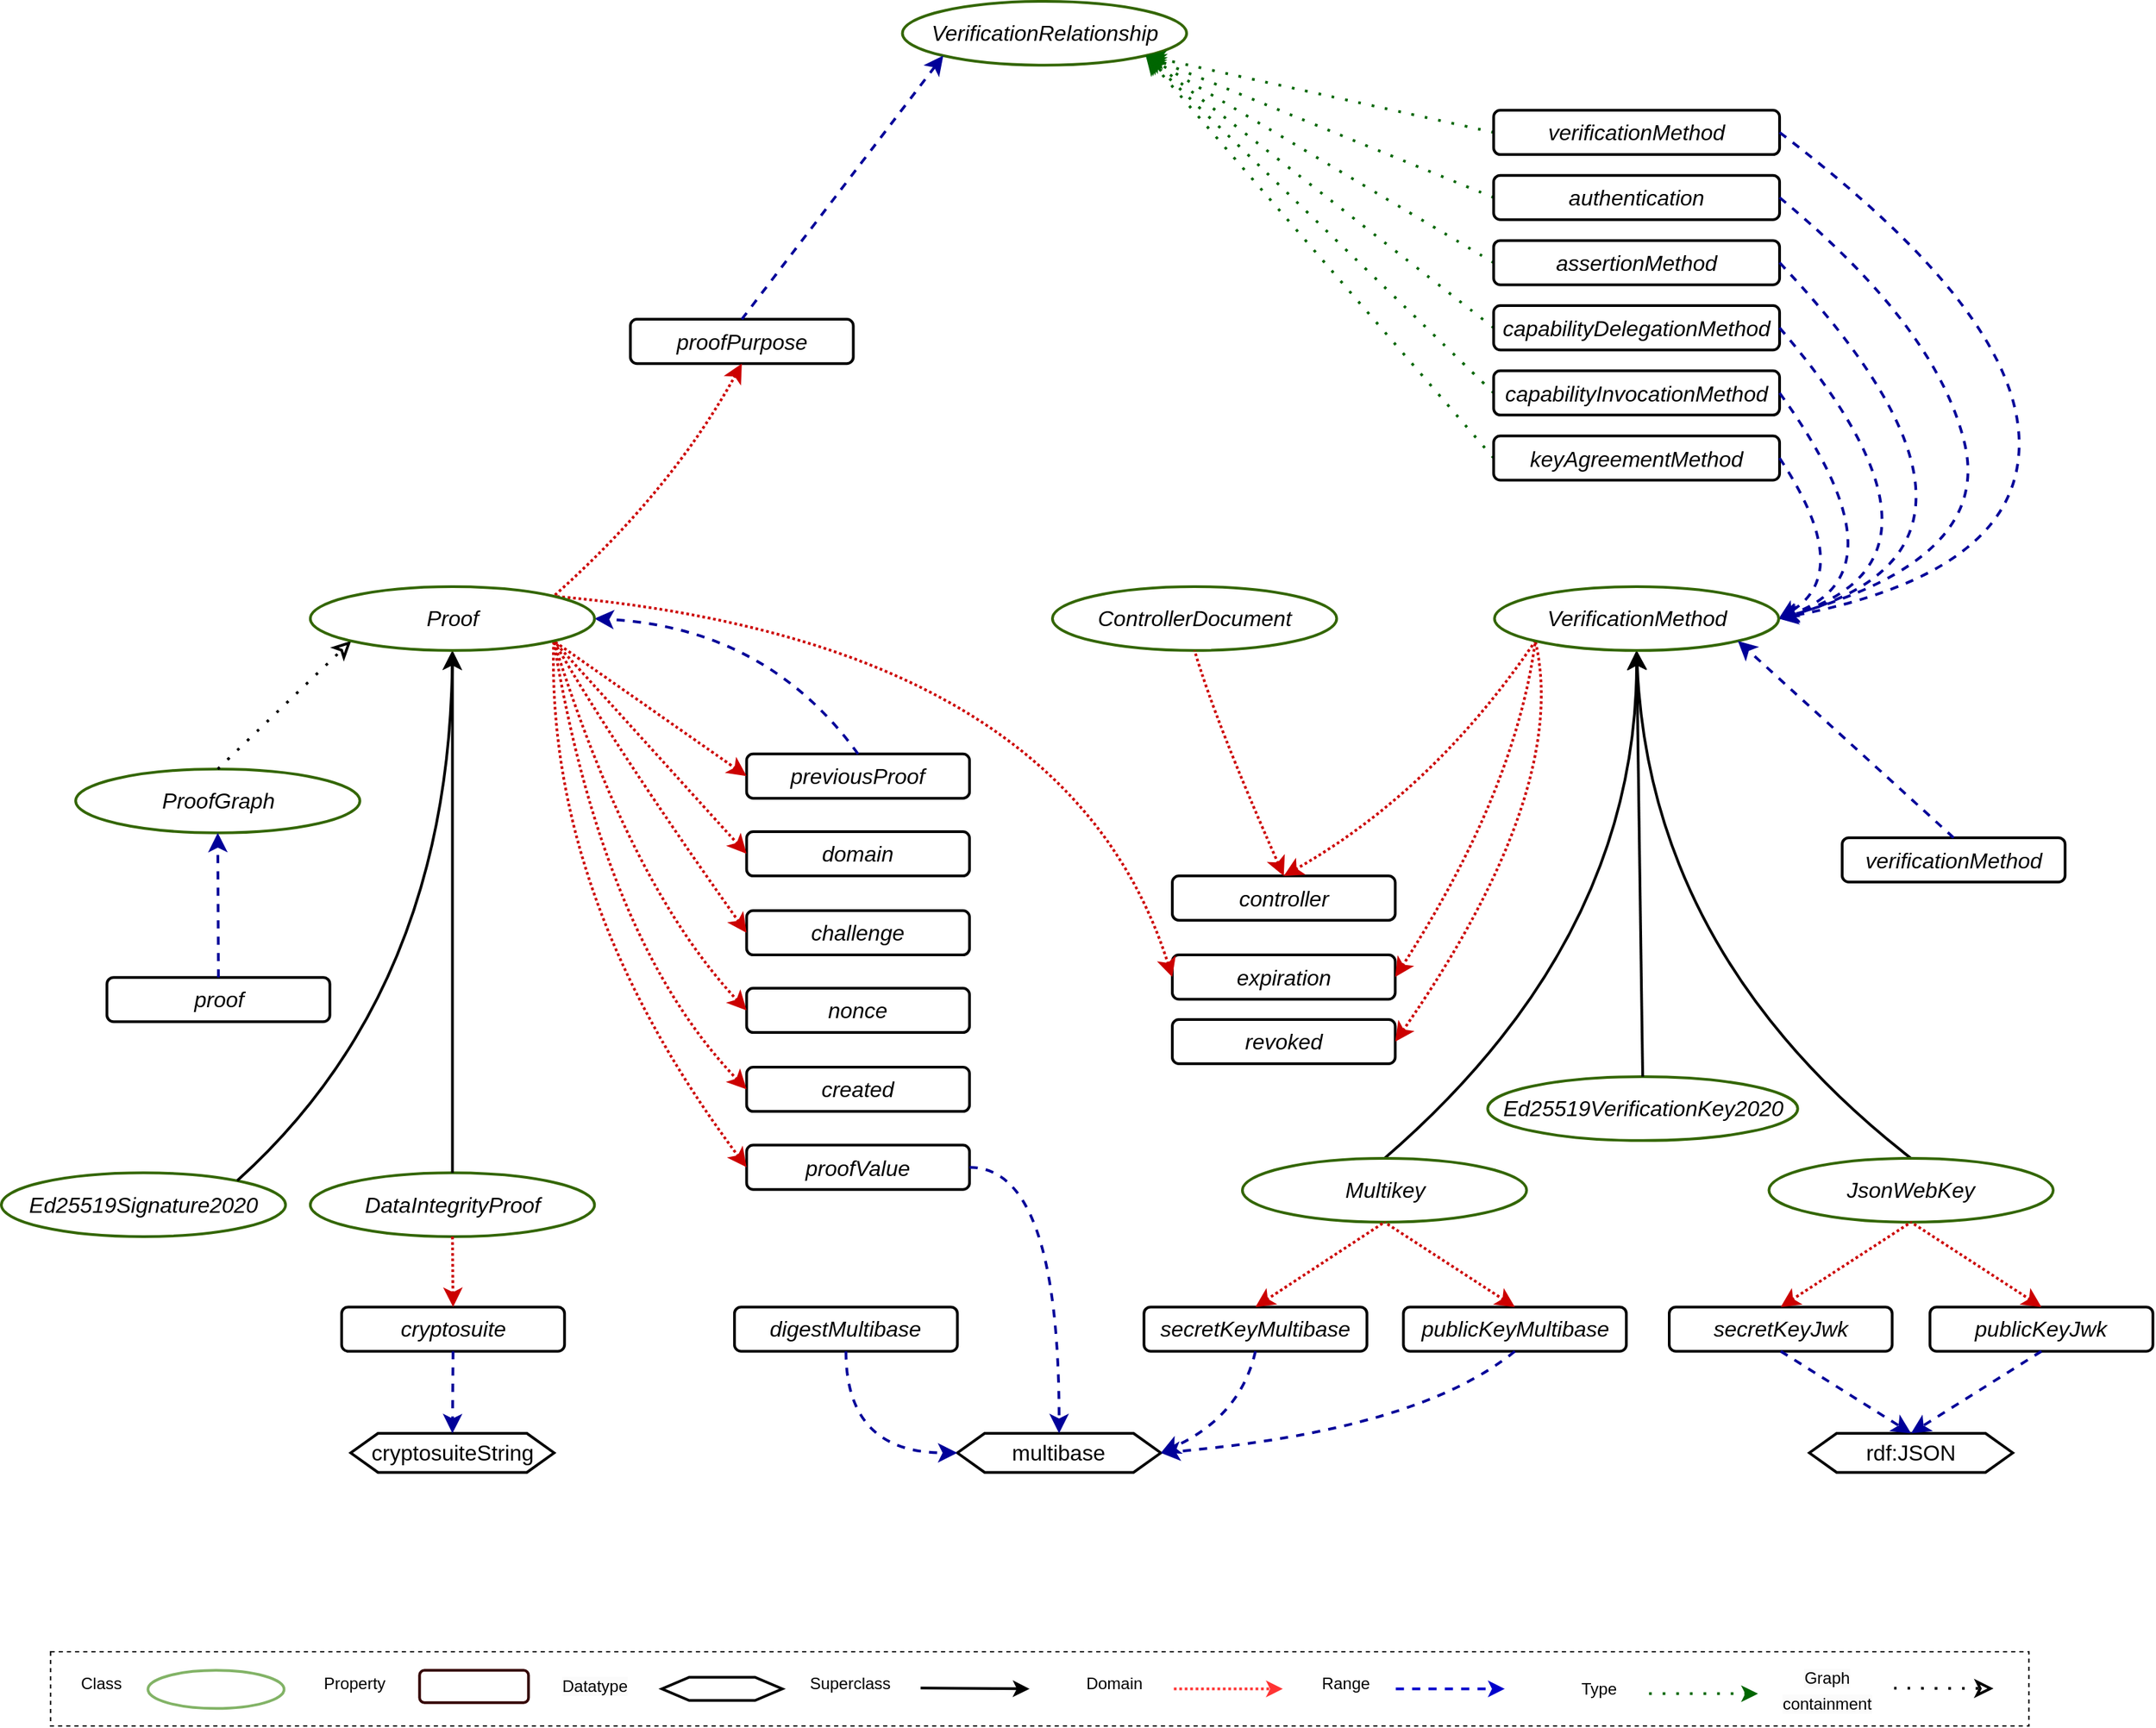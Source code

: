 <mxfile version="24.7.17">
  <diagram name="Page-1" id="hQ0IBVJ5jpEcegRt-_B3">
    <mxGraphModel dx="1732" dy="2191" grid="1" gridSize="10" guides="1" tooltips="1" connect="1" arrows="1" fold="1" page="1" pageScale="1" pageWidth="1600" pageHeight="900" math="0" shadow="0">
      <root>
        <mxCell id="0" />
        <mxCell id="1" parent="0" />
        <mxCell id="lNdu0edYDnSajEhI0VVL-20" value="" style="group" parent="1" vertex="1" connectable="0">
          <mxGeometry x="44.164" y="812.5" width="1460" height="54.5" as="geometry" />
        </mxCell>
        <mxCell id="Uf8WLKuzS3drS_BCJ-BJ-84" value="" style="rounded=0;whiteSpace=wrap;html=1;fillColor=none;dashed=1;" parent="lNdu0edYDnSajEhI0VVL-20" vertex="1">
          <mxGeometry width="1453" height="54.5" as="geometry" />
        </mxCell>
        <mxCell id="Uf8WLKuzS3drS_BCJ-BJ-108" value="" style="group" parent="lNdu0edYDnSajEhI0VVL-20" vertex="1" connectable="0">
          <mxGeometry x="1270" y="7.25" width="190" height="40" as="geometry" />
        </mxCell>
        <mxCell id="Uf8WLKuzS3drS_BCJ-BJ-109" style="edgeStyle=none;curved=1;rounded=0;orthogonalLoop=1;jettySize=auto;html=1;fontSize=12;startSize=8;endSize=8;dashed=1;dashPattern=1 4;strokeWidth=2;endArrow=classic;endFill=0;" parent="Uf8WLKuzS3drS_BCJ-BJ-108" edge="1">
          <mxGeometry relative="1" as="geometry">
            <mxPoint x="84" y="19.5" as="sourcePoint" />
            <mxPoint x="157" y="19.72" as="targetPoint" />
          </mxGeometry>
        </mxCell>
        <mxCell id="Uf8WLKuzS3drS_BCJ-BJ-110" value="&lt;span style=&quot;color: rgb(0, 0, 0); font-family: Helvetica; font-size: 12px; font-style: normal; font-variant-ligatures: normal; font-variant-caps: normal; font-weight: 400; letter-spacing: normal; orphans: 2; text-indent: 0px; text-transform: none; widows: 2; word-spacing: 0px; -webkit-text-stroke-width: 0px; background-color: rgb(251, 251, 251); text-decoration-thickness: initial; text-decoration-style: initial; text-decoration-color: initial; float: none; display: inline !important;&quot;&gt;Graph containment&lt;/span&gt;" style="text;whiteSpace=wrap;html=1;fontSize=16;align=center;" parent="Uf8WLKuzS3drS_BCJ-BJ-108" vertex="1">
          <mxGeometry y="-6" width="70" height="40" as="geometry" />
        </mxCell>
        <mxCell id="Uf8WLKuzS3drS_BCJ-BJ-87" value="" style="group" parent="lNdu0edYDnSajEhI0VVL-20" vertex="1" connectable="0">
          <mxGeometry x="11.5" y="8.688" width="160" height="37.125" as="geometry" />
        </mxCell>
        <mxCell id="Uf8WLKuzS3drS_BCJ-BJ-88" value="" style="ellipse;whiteSpace=wrap;html=1;fillColor=none;strokeColor=#82b366;strokeWidth=2;" parent="Uf8WLKuzS3drS_BCJ-BJ-87" vertex="1">
          <mxGeometry x="60" y="4.95" width="100" height="28.005" as="geometry" />
        </mxCell>
        <mxCell id="Uf8WLKuzS3drS_BCJ-BJ-89" value="Class" style="text;html=1;align=center;verticalAlign=middle;resizable=0;points=[];autosize=1;strokeColor=none;fillColor=none;" parent="Uf8WLKuzS3drS_BCJ-BJ-87" vertex="1">
          <mxGeometry width="50" height="30" as="geometry" />
        </mxCell>
        <mxCell id="Uf8WLKuzS3drS_BCJ-BJ-90" value="" style="group" parent="lNdu0edYDnSajEhI0VVL-20" vertex="1" connectable="0">
          <mxGeometry x="188" y="8.688" width="170" height="37.125" as="geometry" />
        </mxCell>
        <mxCell id="Uf8WLKuzS3drS_BCJ-BJ-91" value="" style="rounded=1;whiteSpace=wrap;html=1;fillColor=none;strokeColor=#330000;strokeWidth=2;" parent="Uf8WLKuzS3drS_BCJ-BJ-90" vertex="1">
          <mxGeometry x="83" y="4.95" width="80" height="23.686" as="geometry" />
        </mxCell>
        <mxCell id="Uf8WLKuzS3drS_BCJ-BJ-92" value="Property" style="text;html=1;align=center;verticalAlign=middle;resizable=0;points=[];autosize=1;strokeColor=none;fillColor=none;" parent="Uf8WLKuzS3drS_BCJ-BJ-90" vertex="1">
          <mxGeometry width="70" height="30" as="geometry" />
        </mxCell>
        <mxCell id="Uf8WLKuzS3drS_BCJ-BJ-93" value="" style="group" parent="lNdu0edYDnSajEhI0VVL-20" vertex="1" connectable="0">
          <mxGeometry x="552" y="8.688" width="170" height="37.125" as="geometry" />
        </mxCell>
        <mxCell id="Uf8WLKuzS3drS_BCJ-BJ-94" value="" style="endArrow=classic;html=1;rounded=0;endFill=1;strokeWidth=2;" parent="Uf8WLKuzS3drS_BCJ-BJ-93" edge="1">
          <mxGeometry width="50" height="50" relative="1" as="geometry">
            <mxPoint x="87" y="17.944" as="sourcePoint" />
            <mxPoint x="167" y="18.562" as="targetPoint" />
          </mxGeometry>
        </mxCell>
        <mxCell id="Uf8WLKuzS3drS_BCJ-BJ-95" value="Superclass" style="text;html=1;align=center;verticalAlign=middle;resizable=0;points=[];autosize=1;strokeColor=none;fillColor=none;" parent="Uf8WLKuzS3drS_BCJ-BJ-93" vertex="1">
          <mxGeometry x="-5" width="80" height="30" as="geometry" />
        </mxCell>
        <mxCell id="Uf8WLKuzS3drS_BCJ-BJ-96" value="" style="group" parent="lNdu0edYDnSajEhI0VVL-20" vertex="1" connectable="0">
          <mxGeometry x="751" y="8.688" width="136" height="37.125" as="geometry" />
        </mxCell>
        <mxCell id="Uf8WLKuzS3drS_BCJ-BJ-97" style="edgeStyle=orthogonalEdgeStyle;rounded=0;orthogonalLoop=1;jettySize=auto;html=1;startArrow=none;startFill=0;endArrow=classic;endFill=1;strokeColor=#FF3333;dashed=1;exitX=1;exitY=0.5;exitDx=0;exitDy=0;strokeWidth=2;dashPattern=1 1;" parent="Uf8WLKuzS3drS_BCJ-BJ-96" edge="1">
          <mxGeometry relative="1" as="geometry">
            <mxPoint x="74" y="18.562" as="sourcePoint" />
            <mxPoint x="154" y="18.562" as="targetPoint" />
            <Array as="points">
              <mxPoint x="130" y="18.562" />
              <mxPoint x="130" y="18.562" />
            </Array>
          </mxGeometry>
        </mxCell>
        <mxCell id="Uf8WLKuzS3drS_BCJ-BJ-98" value="Domain" style="text;html=1;align=center;verticalAlign=middle;resizable=0;points=[];autosize=1;strokeColor=none;fillColor=none;" parent="Uf8WLKuzS3drS_BCJ-BJ-96" vertex="1">
          <mxGeometry width="60" height="30" as="geometry" />
        </mxCell>
        <mxCell id="Uf8WLKuzS3drS_BCJ-BJ-99" value="" style="group" parent="lNdu0edYDnSajEhI0VVL-20" vertex="1" connectable="0">
          <mxGeometry x="921" y="8.688" width="160" height="37.125" as="geometry" />
        </mxCell>
        <mxCell id="Uf8WLKuzS3drS_BCJ-BJ-100" style="edgeStyle=orthogonalEdgeStyle;rounded=0;orthogonalLoop=1;jettySize=auto;html=1;dashed=1;strokeColor=#0000CC;entryX=0;entryY=0.5;entryDx=0;entryDy=0;strokeWidth=2;" parent="Uf8WLKuzS3drS_BCJ-BJ-99" edge="1">
          <mxGeometry relative="1" as="geometry">
            <mxPoint x="67" y="18.562" as="sourcePoint" />
            <mxPoint x="147" y="18.562" as="targetPoint" />
          </mxGeometry>
        </mxCell>
        <mxCell id="Uf8WLKuzS3drS_BCJ-BJ-101" value="Range" style="text;html=1;align=center;verticalAlign=middle;resizable=0;points=[];autosize=1;strokeColor=none;fillColor=none;" parent="Uf8WLKuzS3drS_BCJ-BJ-99" vertex="1">
          <mxGeometry width="60" height="30" as="geometry" />
        </mxCell>
        <mxCell id="Uf8WLKuzS3drS_BCJ-BJ-113" value="" style="group" parent="lNdu0edYDnSajEhI0VVL-20" vertex="1" connectable="0">
          <mxGeometry x="374" y="7.25" width="163.4" height="40" as="geometry" />
        </mxCell>
        <UserObject label="" id="Uf8WLKuzS3drS_BCJ-BJ-111">
          <mxCell style="shape=hexagon;perimeter=hexagonPerimeter2;whiteSpace=wrap;html=1;fixedSize=1;fontSize=16;fillColor=none;strokeWidth=2;" parent="Uf8WLKuzS3drS_BCJ-BJ-113" vertex="1">
            <mxGeometry x="75" y="11.5" width="88.4" height="17" as="geometry" />
          </mxCell>
        </UserObject>
        <mxCell id="Uf8WLKuzS3drS_BCJ-BJ-112" value="&lt;span style=&quot;color: rgb(0, 0, 0); font-family: Helvetica; font-size: 12px; font-style: normal; font-variant-ligatures: normal; font-variant-caps: normal; font-weight: 400; letter-spacing: normal; orphans: 2; text-align: center; text-indent: 0px; text-transform: none; widows: 2; word-spacing: 0px; -webkit-text-stroke-width: 0px; background-color: rgb(251, 251, 251); text-decoration-thickness: initial; text-decoration-style: initial; text-decoration-color: initial; float: none; display: inline !important;&quot;&gt;Datatype&lt;/span&gt;" style="text;whiteSpace=wrap;html=1;fontSize=16;" parent="Uf8WLKuzS3drS_BCJ-BJ-113" vertex="1">
          <mxGeometry width="90" height="40" as="geometry" />
        </mxCell>
        <mxCell id="lNdu0edYDnSajEhI0VVL-19" value="" style="group" parent="lNdu0edYDnSajEhI0VVL-20" vertex="1" connectable="0">
          <mxGeometry x="1112" y="12.25" width="142" height="30" as="geometry" />
        </mxCell>
        <mxCell id="lNdu0edYDnSajEhI0VVL-17" style="edgeStyle=orthogonalEdgeStyle;rounded=0;orthogonalLoop=1;jettySize=auto;html=1;dashed=1;strokeColor=#006601;entryX=0;entryY=0.5;entryDx=0;entryDy=0;strokeWidth=2;dashPattern=1 4;" parent="lNdu0edYDnSajEhI0VVL-19" edge="1">
          <mxGeometry relative="1" as="geometry">
            <mxPoint x="62" y="18.562" as="sourcePoint" />
            <mxPoint x="142" y="18.562" as="targetPoint" />
          </mxGeometry>
        </mxCell>
        <mxCell id="lNdu0edYDnSajEhI0VVL-18" value="Type" style="text;html=1;align=center;verticalAlign=middle;resizable=0;points=[];autosize=1;strokeColor=none;fillColor=none;" parent="lNdu0edYDnSajEhI0VVL-19" vertex="1">
          <mxGeometry width="50" height="30" as="geometry" />
        </mxCell>
        <UserObject label="&lt;i&gt;controller&lt;/i&gt;" link="https://w3id.org/security#controller" id="Uf8WLKuzS3drS_BCJ-BJ-44">
          <mxCell style="rounded=1;whiteSpace=wrap;html=1;fontSize=16;fillColor=none;strokeWidth=2;" parent="1" vertex="1">
            <mxGeometry x="868.004" y="242.537" width="163.731" height="32.537" as="geometry" />
          </mxCell>
        </UserObject>
        <UserObject label="&lt;i&gt;revoked&lt;/i&gt;" link="https://w3id.org/security#revoked" id="Uf8WLKuzS3drS_BCJ-BJ-45">
          <mxCell style="rounded=1;whiteSpace=wrap;html=1;fontSize=16;fillColor=none;strokeWidth=2;" parent="1" vertex="1">
            <mxGeometry x="868.004" y="347.995" width="163.731" height="32.537" as="geometry" />
          </mxCell>
        </UserObject>
        <mxCell id="Uf8WLKuzS3drS_BCJ-BJ-54" value="" style="endArrow=none;html=1;rounded=0;fontSize=12;startSize=8;endSize=8;curved=1;entryX=0;entryY=1;entryDx=0;entryDy=0;dashed=1;strokeWidth=2;strokeColor=#CC0000;endFill=0;startArrow=classic;startFill=1;dashPattern=1 1;exitX=0.5;exitY=0;exitDx=0;exitDy=0;" parent="1" source="Uf8WLKuzS3drS_BCJ-BJ-44" target="Uf8WLKuzS3drS_BCJ-BJ-37" edge="1">
          <mxGeometry width="50" height="50" relative="1" as="geometry">
            <mxPoint x="960" y="230" as="sourcePoint" />
            <mxPoint x="1216.695" y="336.226" as="targetPoint" />
            <Array as="points">
              <mxPoint x="1060" y="180" />
            </Array>
          </mxGeometry>
        </mxCell>
        <mxCell id="Uf8WLKuzS3drS_BCJ-BJ-55" value="" style="endArrow=none;html=1;rounded=0;fontSize=12;startSize=8;endSize=8;curved=1;exitX=1;exitY=0.5;exitDx=0;exitDy=0;entryX=0;entryY=1;entryDx=0;entryDy=0;dashed=1;strokeWidth=2;strokeColor=#CC0000;endFill=0;startArrow=classic;startFill=1;dashPattern=1 1;" parent="1" source="Uf8WLKuzS3drS_BCJ-BJ-45" target="Uf8WLKuzS3drS_BCJ-BJ-37" edge="1">
          <mxGeometry width="50" height="50" relative="1" as="geometry">
            <mxPoint x="1509.688" y="345.795" as="sourcePoint" />
            <mxPoint x="1331.594" y="345.795" as="targetPoint" />
            <Array as="points">
              <mxPoint x="1160" y="180" />
            </Array>
          </mxGeometry>
        </mxCell>
        <UserObject label="&lt;i&gt;Ed25519VerificationKey2020&lt;/i&gt;" link="https://w3id.org/security#Ed25519VerificationKey2020" id="Uf8WLKuzS3drS_BCJ-BJ-56">
          <mxCell style="ellipse;whiteSpace=wrap;html=1;fontSize=16;fillColor=none;strokeWidth=2;strokeColor=#336600;" parent="1" vertex="1">
            <mxGeometry x="1099.67" y="390" width="227.68" height="46.89" as="geometry" />
          </mxCell>
        </UserObject>
        <mxCell id="Uf8WLKuzS3drS_BCJ-BJ-78" value="" style="endArrow=classic;html=1;rounded=0;fontSize=12;startSize=8;endSize=8;curved=1;exitX=0.5;exitY=0;exitDx=0;exitDy=0;strokeWidth=2;entryX=0.5;entryY=1;entryDx=0;entryDy=0;" parent="1" source="Uf8WLKuzS3drS_BCJ-BJ-57" target="Uf8WLKuzS3drS_BCJ-BJ-37" edge="1">
          <mxGeometry width="50" height="50" relative="1" as="geometry">
            <mxPoint x="1088.391" y="412.782" as="sourcePoint" />
            <mxPoint x="1250.207" y="412.811" as="targetPoint" />
            <Array as="points">
              <mxPoint x="1218" y="300" />
            </Array>
          </mxGeometry>
        </mxCell>
        <mxCell id="Uf8WLKuzS3drS_BCJ-BJ-79" value="" style="endArrow=classic;html=1;rounded=0;fontSize=12;startSize=8;endSize=8;curved=1;exitX=0.5;exitY=0;exitDx=0;exitDy=0;strokeWidth=2;entryX=0.5;entryY=1;entryDx=0;entryDy=0;" parent="1" source="Uf8WLKuzS3drS_BCJ-BJ-56" target="Uf8WLKuzS3drS_BCJ-BJ-37" edge="1">
          <mxGeometry width="50" height="50" relative="1" as="geometry">
            <mxPoint x="1232.015" y="393.643" as="sourcePoint" />
            <mxPoint x="1393.831" y="393.672" as="targetPoint" />
          </mxGeometry>
        </mxCell>
        <mxCell id="Uf8WLKuzS3drS_BCJ-BJ-80" value="" style="endArrow=classic;html=1;rounded=0;fontSize=12;startSize=8;endSize=8;curved=1;strokeWidth=2;entryX=0.5;entryY=1;entryDx=0;entryDy=0;exitX=0.5;exitY=0;exitDx=0;exitDy=0;" parent="1" source="Uf8WLKuzS3drS_BCJ-BJ-58" target="Uf8WLKuzS3drS_BCJ-BJ-37" edge="1">
          <mxGeometry width="50" height="50" relative="1" as="geometry">
            <mxPoint x="1442.663" y="431.921" as="sourcePoint" />
            <mxPoint x="1336.382" y="384.102" as="targetPoint" />
            <Array as="points">
              <mxPoint x="1209" y="290" />
            </Array>
          </mxGeometry>
        </mxCell>
        <UserObject label="&lt;i&gt;ProofGraph&lt;/i&gt;" link="https://w3id.org/security#ProofGraph" id="Uf8WLKuzS3drS_BCJ-BJ-2">
          <mxCell style="ellipse;whiteSpace=wrap;html=1;fontSize=16;fillColor=none;strokeWidth=2;strokeColor=#336600;" parent="1" vertex="1">
            <mxGeometry x="62.577" y="163.974" width="208.734" height="46.891" as="geometry" />
          </mxCell>
        </UserObject>
        <mxCell id="Uf8WLKuzS3drS_BCJ-BJ-3" style="edgeStyle=none;curved=1;rounded=0;orthogonalLoop=1;jettySize=auto;html=1;fontSize=12;startSize=8;endSize=8;dashed=1;dashPattern=1 4;strokeWidth=2;exitX=0.5;exitY=0;exitDx=0;exitDy=0;entryX=0;entryY=1;entryDx=0;entryDy=0;endArrow=classic;endFill=0;" parent="1" source="Uf8WLKuzS3drS_BCJ-BJ-2" target="Uf8WLKuzS3drS_BCJ-BJ-1" edge="1">
          <mxGeometry relative="1" as="geometry">
            <mxPoint x="254.076" y="128.566" as="sourcePoint" />
            <mxPoint x="464.724" y="125.696" as="targetPoint" />
          </mxGeometry>
        </mxCell>
        <UserObject label="&lt;i&gt;proof&lt;/i&gt;" link="https://w3id.org/security#proof" id="Uf8WLKuzS3drS_BCJ-BJ-5">
          <mxCell style="rounded=1;whiteSpace=wrap;html=1;fontSize=16;fillColor=none;strokeWidth=2;" parent="1" vertex="1">
            <mxGeometry x="85.557" y="317.087" width="163.731" height="32.537" as="geometry" />
          </mxCell>
        </UserObject>
        <mxCell id="Uf8WLKuzS3drS_BCJ-BJ-6" value="" style="endArrow=classic;html=1;rounded=0;fontSize=12;startSize=8;endSize=8;curved=1;entryX=0.5;entryY=1;entryDx=0;entryDy=0;exitX=0.5;exitY=0;exitDx=0;exitDy=0;strokeColor=#000099;dashed=1;strokeWidth=2;" parent="1" source="Uf8WLKuzS3drS_BCJ-BJ-5" target="Uf8WLKuzS3drS_BCJ-BJ-2" edge="1">
          <mxGeometry width="50" height="50" relative="1" as="geometry">
            <mxPoint x="301.951" y="259.858" as="sourcePoint" />
            <mxPoint x="415.892" y="259.858" as="targetPoint" />
          </mxGeometry>
        </mxCell>
        <UserObject label="&lt;i&gt;domain&lt;/i&gt;" link="https://w3id.org/security#domain" id="Uf8WLKuzS3drS_BCJ-BJ-7">
          <mxCell style="rounded=1;whiteSpace=wrap;html=1;fontSize=16;fillColor=none;strokeWidth=2;" parent="1" vertex="1">
            <mxGeometry x="555.349" y="210" width="163.731" height="32.537" as="geometry" />
          </mxCell>
        </UserObject>
        <UserObject label="&lt;i&gt;challenge&lt;/i&gt;" link="https://w3id.org/security#challenge" id="Uf8WLKuzS3drS_BCJ-BJ-8">
          <mxCell style="rounded=1;whiteSpace=wrap;html=1;fontSize=16;fillColor=none;strokeWidth=2;" parent="1" vertex="1">
            <mxGeometry x="555.349" y="268" width="163.731" height="32.537" as="geometry" />
          </mxCell>
        </UserObject>
        <UserObject label="&lt;i&gt;previousProof&lt;/i&gt;" link="https://w3id.org/security#previousProof" id="Uf8WLKuzS3drS_BCJ-BJ-9">
          <mxCell style="rounded=1;whiteSpace=wrap;html=1;fontSize=16;fillColor=none;strokeWidth=2;" parent="1" vertex="1">
            <mxGeometry x="555.349" y="152.912" width="163.731" height="32.537" as="geometry" />
          </mxCell>
        </UserObject>
        <UserObject label="&lt;i&gt;proofPurpose&lt;br&gt;&lt;/i&gt;" link="https://w3id.org/security#proofPurpose" id="Uf8WLKuzS3drS_BCJ-BJ-10">
          <mxCell style="rounded=1;whiteSpace=wrap;html=1;fontSize=16;fillColor=none;strokeWidth=2;" parent="1" vertex="1">
            <mxGeometry x="469.999" y="-166.46" width="163.731" height="32.537" as="geometry" />
          </mxCell>
        </UserObject>
        <UserObject label="&lt;i&gt;proofValue&lt;/i&gt;" link="https://w3id.org/security#proofValue" id="Uf8WLKuzS3drS_BCJ-BJ-11">
          <mxCell style="rounded=1;whiteSpace=wrap;html=1;fontSize=16;fillColor=none;strokeWidth=2;" parent="1" vertex="1">
            <mxGeometry x="555.349" y="440.298" width="163.731" height="32.537" as="geometry" />
          </mxCell>
        </UserObject>
        <UserObject label="&lt;i&gt;expiration&lt;/i&gt;" link="https://w3id.org/security#expiration" id="Uf8WLKuzS3drS_BCJ-BJ-12">
          <mxCell style="rounded=1;whiteSpace=wrap;html=1;fontSize=16;fillColor=none;strokeWidth=2;" parent="1" vertex="1">
            <mxGeometry x="867.999" y="300.54" width="163.731" height="32.537" as="geometry" />
          </mxCell>
        </UserObject>
        <UserObject label="&lt;i&gt;nonce&lt;/i&gt;" link="https://w3id.org/security#nonce" id="Uf8WLKuzS3drS_BCJ-BJ-13">
          <mxCell style="rounded=1;whiteSpace=wrap;html=1;fontSize=16;fillColor=none;strokeWidth=2;" parent="1" vertex="1">
            <mxGeometry x="555.349" y="325" width="163.731" height="32.537" as="geometry" />
          </mxCell>
        </UserObject>
        <UserObject label="&lt;i&gt;created&lt;/i&gt;" link="https://w3id.org/security#created" id="Uf8WLKuzS3drS_BCJ-BJ-14">
          <mxCell style="rounded=1;whiteSpace=wrap;html=1;fontSize=16;fillColor=none;strokeWidth=2;" parent="1" vertex="1">
            <mxGeometry x="555.349" y="383" width="163.731" height="32.537" as="geometry" />
          </mxCell>
        </UserObject>
        <mxCell id="Uf8WLKuzS3drS_BCJ-BJ-15" value="" style="endArrow=none;html=1;rounded=0;fontSize=12;startSize=8;endSize=8;curved=1;exitX=0;exitY=0.5;exitDx=0;exitDy=0;entryX=1;entryY=1;entryDx=0;entryDy=0;dashed=1;strokeWidth=2;strokeColor=#CC0000;endFill=0;startArrow=classic;startFill=1;dashPattern=1 1;" parent="1" source="Uf8WLKuzS3drS_BCJ-BJ-7" target="Uf8WLKuzS3drS_BCJ-BJ-1" edge="1">
          <mxGeometry width="50" height="50" relative="1" as="geometry">
            <mxPoint x="441.745" y="163.974" as="sourcePoint" />
            <mxPoint x="263.651" y="163.974" as="targetPoint" />
            <Array as="points" />
          </mxGeometry>
        </mxCell>
        <mxCell id="Uf8WLKuzS3drS_BCJ-BJ-16" value="" style="endArrow=none;html=1;rounded=0;fontSize=12;startSize=8;endSize=8;curved=1;exitX=0;exitY=0.5;exitDx=0;exitDy=0;dashed=1;strokeWidth=2;strokeColor=#CC0000;endFill=0;startArrow=classic;startFill=1;dashPattern=1 1;entryX=1;entryY=1;entryDx=0;entryDy=0;" parent="1" source="Uf8WLKuzS3drS_BCJ-BJ-8" target="Uf8WLKuzS3drS_BCJ-BJ-1" edge="1">
          <mxGeometry width="50" height="50" relative="1" as="geometry">
            <mxPoint x="493.449" y="122.825" as="sourcePoint" />
            <mxPoint x="330.675" y="106.556" as="targetPoint" />
            <Array as="points">
              <mxPoint x="460" y="150" />
            </Array>
          </mxGeometry>
        </mxCell>
        <mxCell id="Uf8WLKuzS3drS_BCJ-BJ-17" value="" style="endArrow=none;html=1;rounded=0;fontSize=12;startSize=8;endSize=8;curved=1;exitX=0;exitY=0.5;exitDx=0;exitDy=0;entryX=1;entryY=1;entryDx=0;entryDy=0;dashed=1;strokeWidth=2;strokeColor=#CC0000;endFill=0;startArrow=classic;startFill=1;dashPattern=1 1;" parent="1" source="Uf8WLKuzS3drS_BCJ-BJ-9" target="Uf8WLKuzS3drS_BCJ-BJ-1" edge="1">
          <mxGeometry width="50" height="50" relative="1" as="geometry">
            <mxPoint x="480.044" y="183.113" as="sourcePoint" />
            <mxPoint x="301.951" y="183.113" as="targetPoint" />
            <Array as="points" />
          </mxGeometry>
        </mxCell>
        <mxCell id="Uf8WLKuzS3drS_BCJ-BJ-18" value="" style="endArrow=none;html=1;rounded=0;fontSize=12;startSize=8;endSize=8;curved=1;exitX=0.5;exitY=1;exitDx=0;exitDy=0;entryX=1;entryY=0;entryDx=0;entryDy=0;dashed=1;strokeWidth=2;strokeColor=#CC0000;endFill=0;startArrow=classic;startFill=1;dashPattern=1 1;" parent="1" source="Uf8WLKuzS3drS_BCJ-BJ-10" target="Uf8WLKuzS3drS_BCJ-BJ-1" edge="1">
          <mxGeometry width="50" height="50" relative="1" as="geometry">
            <mxPoint x="503.024" y="132.394" as="sourcePoint" />
            <mxPoint x="358.443" y="96.03" as="targetPoint" />
            <Array as="points">
              <mxPoint x="500" y="-40" />
            </Array>
          </mxGeometry>
        </mxCell>
        <mxCell id="Uf8WLKuzS3drS_BCJ-BJ-19" value="" style="endArrow=none;html=1;rounded=0;fontSize=12;startSize=8;endSize=8;curved=1;exitX=0;exitY=0.5;exitDx=0;exitDy=0;entryX=1;entryY=1;entryDx=0;entryDy=0;dashed=1;strokeWidth=2;strokeColor=#CC0000;endFill=0;startArrow=classic;startFill=1;dashPattern=1 1;" parent="1" source="Uf8WLKuzS3drS_BCJ-BJ-11" target="Uf8WLKuzS3drS_BCJ-BJ-1" edge="1">
          <mxGeometry width="50" height="50" relative="1" as="geometry">
            <mxPoint x="422.595" y="259.669" as="sourcePoint" />
            <mxPoint x="244.501" y="259.669" as="targetPoint" />
            <Array as="points">
              <mxPoint x="408" y="260" />
            </Array>
          </mxGeometry>
        </mxCell>
        <mxCell id="Uf8WLKuzS3drS_BCJ-BJ-20" value="" style="endArrow=none;html=1;rounded=0;fontSize=12;startSize=8;endSize=8;curved=1;exitX=0;exitY=0.5;exitDx=0;exitDy=0;entryX=1;entryY=0;entryDx=0;entryDy=0;dashed=1;strokeWidth=2;strokeColor=#CC0000;endFill=0;startArrow=classic;startFill=1;dashPattern=1 1;" parent="1" source="Uf8WLKuzS3drS_BCJ-BJ-12" target="Uf8WLKuzS3drS_BCJ-BJ-1" edge="1">
          <mxGeometry width="50" height="50" relative="1" as="geometry">
            <mxPoint x="868.309" y="227.128" as="sourcePoint" />
            <mxPoint x="413.977" y="69.894" as="targetPoint" />
            <Array as="points">
              <mxPoint x="790" y="70" />
            </Array>
          </mxGeometry>
        </mxCell>
        <mxCell id="Uf8WLKuzS3drS_BCJ-BJ-21" value="" style="endArrow=none;html=1;rounded=0;fontSize=12;startSize=8;endSize=8;curved=1;entryX=1;entryY=1;entryDx=0;entryDy=0;dashed=1;strokeWidth=2;strokeColor=#CC0000;endFill=0;startArrow=classic;startFill=1;dashPattern=1 1;exitX=0;exitY=0.5;exitDx=0;exitDy=0;" parent="1" source="Uf8WLKuzS3drS_BCJ-BJ-13" target="Uf8WLKuzS3drS_BCJ-BJ-1" edge="1">
          <mxGeometry width="50" height="50" relative="1" as="geometry">
            <mxPoint x="541.324" y="403.213" as="sourcePoint" />
            <mxPoint x="273.226" y="269.239" as="targetPoint" />
            <Array as="points">
              <mxPoint x="470" y="250" />
            </Array>
          </mxGeometry>
        </mxCell>
        <mxCell id="Uf8WLKuzS3drS_BCJ-BJ-22" value="" style="endArrow=none;html=1;rounded=0;fontSize=12;startSize=8;endSize=8;curved=1;exitX=0;exitY=0.5;exitDx=0;exitDy=0;entryX=1;entryY=1;entryDx=0;entryDy=0;dashed=1;strokeWidth=2;strokeColor=#CC0000;endFill=0;startArrow=classic;startFill=1;dashPattern=1 1;" parent="1" source="Uf8WLKuzS3drS_BCJ-BJ-14" target="Uf8WLKuzS3drS_BCJ-BJ-1" edge="1">
          <mxGeometry width="50" height="50" relative="1" as="geometry">
            <mxPoint x="441.745" y="288.378" as="sourcePoint" />
            <mxPoint x="263.651" y="288.378" as="targetPoint" />
            <Array as="points">
              <mxPoint x="450" y="290" />
            </Array>
          </mxGeometry>
        </mxCell>
        <UserObject label="&lt;i&gt;DataIntegrityProof&lt;/i&gt;" link="https://w3id.org/security#DataIntegrityProof" id="Uf8WLKuzS3drS_BCJ-BJ-23">
          <mxCell style="ellipse;whiteSpace=wrap;html=1;fontSize=16;fillColor=none;strokeWidth=2;strokeColor=#336600;" parent="1" vertex="1">
            <mxGeometry x="234.926" y="460.63" width="208.734" height="46.891" as="geometry" />
          </mxCell>
        </UserObject>
        <UserObject label="&lt;i&gt;Ed25519Signature2020&lt;/i&gt;" link="https://w3id.org/security#Ed25519Signature2020" id="Uf8WLKuzS3drS_BCJ-BJ-24">
          <mxCell style="ellipse;whiteSpace=wrap;html=1;fontSize=16;fillColor=none;strokeWidth=2;strokeColor=#336600;" parent="1" vertex="1">
            <mxGeometry x="8" y="460.63" width="208.734" height="46.891" as="geometry" />
          </mxCell>
        </UserObject>
        <mxCell id="Uf8WLKuzS3drS_BCJ-BJ-25" value="" style="endArrow=classic;html=1;rounded=0;fontSize=12;startSize=8;endSize=8;curved=1;exitX=0.5;exitY=0;exitDx=0;exitDy=0;strokeWidth=2;entryX=0.5;entryY=1;entryDx=0;entryDy=0;" parent="1" source="Uf8WLKuzS3drS_BCJ-BJ-23" target="Uf8WLKuzS3drS_BCJ-BJ-1" edge="1">
          <mxGeometry width="50" height="50" relative="1" as="geometry">
            <mxPoint x="690.693" y="441.491" as="sourcePoint" />
            <mxPoint x="852.509" y="441.52" as="targetPoint" />
          </mxGeometry>
        </mxCell>
        <mxCell id="Uf8WLKuzS3drS_BCJ-BJ-26" value="" style="endArrow=classic;html=1;rounded=0;fontSize=12;startSize=8;endSize=8;curved=1;exitX=0.83;exitY=0.122;exitDx=0;exitDy=0;strokeWidth=2;exitPerimeter=0;entryX=0.5;entryY=1;entryDx=0;entryDy=0;" parent="1" source="Uf8WLKuzS3drS_BCJ-BJ-24" target="Uf8WLKuzS3drS_BCJ-BJ-1" edge="1">
          <mxGeometry width="50" height="50" relative="1" as="geometry">
            <mxPoint x="709.843" y="585.034" as="sourcePoint" />
            <mxPoint x="871.659" y="585.063" as="targetPoint" />
            <Array as="points">
              <mxPoint x="336.42" y="326.656" />
            </Array>
          </mxGeometry>
        </mxCell>
        <UserObject label="&lt;i&gt;cryptosuite&lt;/i&gt;" link="https://w3id.org/security#cryptosuite" id="Uf8WLKuzS3drS_BCJ-BJ-27">
          <mxCell style="rounded=1;whiteSpace=wrap;html=1;fontSize=16;fillColor=none;strokeWidth=2;" parent="1" vertex="1">
            <mxGeometry x="257.906" y="559.197" width="163.731" height="32.537" as="geometry" />
          </mxCell>
        </UserObject>
        <UserObject label="cryptosuiteString" link="https://w3id.org/security#cryptosuiteString" id="Uf8WLKuzS3drS_BCJ-BJ-29">
          <mxCell style="shape=hexagon;perimeter=hexagonPerimeter2;whiteSpace=wrap;html=1;fixedSize=1;fontSize=16;fillColor=none;strokeWidth=2;" parent="1" vertex="1">
            <mxGeometry x="264.608" y="652.021" width="149.369" height="28.709" as="geometry" />
          </mxCell>
        </UserObject>
        <mxCell id="Uf8WLKuzS3drS_BCJ-BJ-30" style="edgeStyle=none;curved=1;rounded=0;orthogonalLoop=1;jettySize=auto;html=1;exitX=0.5;exitY=1;exitDx=0;exitDy=0;fontSize=12;startSize=8;endSize=8;" parent="1" source="Uf8WLKuzS3drS_BCJ-BJ-29" target="Uf8WLKuzS3drS_BCJ-BJ-29" edge="1">
          <mxGeometry relative="1" as="geometry" />
        </mxCell>
        <mxCell id="Uf8WLKuzS3drS_BCJ-BJ-31" value="" style="endArrow=none;html=1;rounded=0;fontSize=12;startSize=8;endSize=8;curved=1;exitX=0.5;exitY=0;exitDx=0;exitDy=0;entryX=0.5;entryY=1;entryDx=0;entryDy=0;dashed=1;strokeWidth=2;strokeColor=#CC0000;endFill=0;startArrow=classic;startFill=1;dashPattern=1 1;" parent="1" source="Uf8WLKuzS3drS_BCJ-BJ-27" target="Uf8WLKuzS3drS_BCJ-BJ-23" edge="1">
          <mxGeometry width="50" height="50" relative="1" as="geometry">
            <mxPoint x="677.288" y="546.756" as="sourcePoint" />
            <mxPoint x="499.194" y="546.756" as="targetPoint" />
          </mxGeometry>
        </mxCell>
        <mxCell id="Uf8WLKuzS3drS_BCJ-BJ-32" value="" style="endArrow=classic;html=1;rounded=0;fontSize=12;startSize=8;endSize=8;curved=1;entryX=0.5;entryY=0;entryDx=0;entryDy=0;exitX=0.5;exitY=1;exitDx=0;exitDy=0;strokeColor=#000099;dashed=1;strokeWidth=2;" parent="1" source="Uf8WLKuzS3drS_BCJ-BJ-27" target="Uf8WLKuzS3drS_BCJ-BJ-29" edge="1">
          <mxGeometry width="50" height="50" relative="1" as="geometry">
            <mxPoint x="547.069" y="566.084" as="sourcePoint" />
            <mxPoint x="661.011" y="566.084" as="targetPoint" />
          </mxGeometry>
        </mxCell>
        <UserObject label="multibase" link="https://w3id.org/security#multibase" id="aMvtbWUda6Bs1y7FLRK9-2">
          <mxCell style="shape=hexagon;perimeter=hexagonPerimeter2;whiteSpace=wrap;html=1;fixedSize=1;fontSize=16;fillColor=none;strokeWidth=2;" parent="1" vertex="1">
            <mxGeometry x="710.178" y="652.021" width="149.369" height="28.709" as="geometry" />
          </mxCell>
        </UserObject>
        <mxCell id="aMvtbWUda6Bs1y7FLRK9-4" value="" style="endArrow=classic;html=1;rounded=0;fontSize=12;startSize=8;endSize=8;entryX=0.5;entryY=0;entryDx=0;entryDy=0;exitX=1;exitY=0.5;exitDx=0;exitDy=0;strokeColor=#000099;dashed=1;strokeWidth=2;edgeStyle=orthogonalEdgeStyle;curved=1;" parent="1" source="Uf8WLKuzS3drS_BCJ-BJ-11" target="aMvtbWUda6Bs1y7FLRK9-2" edge="1">
          <mxGeometry width="50" height="50" relative="1" as="geometry">
            <mxPoint x="568" y="610.197" as="sourcePoint" />
            <mxPoint x="687" y="610.197" as="targetPoint" />
          </mxGeometry>
        </mxCell>
        <UserObject label="&lt;i&gt;Multikey&lt;/i&gt;" link="https://w3id.org/security#Multikey" id="Uf8WLKuzS3drS_BCJ-BJ-58">
          <mxCell style="ellipse;whiteSpace=wrap;html=1;fontSize=16;fillColor=none;strokeWidth=2;strokeColor=#336600;" parent="1" vertex="1">
            <mxGeometry x="919.503" y="450.0" width="208.734" height="46.891" as="geometry" />
          </mxCell>
        </UserObject>
        <mxCell id="Uf8WLKuzS3drS_BCJ-BJ-72" value="" style="group" parent="1" vertex="1" connectable="0">
          <mxGeometry x="852.0" y="559.197" width="343.74" height="32.536" as="geometry" />
        </mxCell>
        <UserObject label="&lt;i&gt;publicKeyMultibase&lt;/i&gt;" link="https://w3id.org/security#publicKeyMultibase" id="Uf8WLKuzS3drS_BCJ-BJ-60">
          <mxCell style="rounded=1;whiteSpace=wrap;html=1;fontSize=16;fillColor=none;strokeWidth=2;" parent="Uf8WLKuzS3drS_BCJ-BJ-72" vertex="1">
            <mxGeometry x="185.754" width="163.731" height="32.536" as="geometry" />
          </mxCell>
        </UserObject>
        <UserObject label="&lt;i&gt;secretKeyMultibase&lt;/i&gt;" link="https://w3id.org/security#secretKeyMultibase" id="Uf8WLKuzS3drS_BCJ-BJ-61">
          <mxCell style="rounded=1;whiteSpace=wrap;html=1;fontSize=16;fillColor=none;strokeWidth=2;" parent="Uf8WLKuzS3drS_BCJ-BJ-72" vertex="1">
            <mxGeometry x="-4.787" width="163.731" height="32.536" as="geometry" />
          </mxCell>
        </UserObject>
        <mxCell id="Uf8WLKuzS3drS_BCJ-BJ-73" value="" style="endArrow=none;html=1;rounded=0;fontSize=12;startSize=8;endSize=8;curved=1;exitX=0.5;exitY=0;exitDx=0;exitDy=0;entryX=0.5;entryY=1;entryDx=0;entryDy=0;dashed=1;strokeWidth=2;strokeColor=#CC0000;endFill=0;startArrow=classic;startFill=1;dashPattern=1 1;" parent="1" source="Uf8WLKuzS3drS_BCJ-BJ-61" target="Uf8WLKuzS3drS_BCJ-BJ-58" edge="1">
          <mxGeometry width="50" height="50" relative="1" as="geometry">
            <mxPoint x="1080.031" y="717.948" as="sourcePoint" />
            <mxPoint x="901.937" y="717.948" as="targetPoint" />
          </mxGeometry>
        </mxCell>
        <mxCell id="Uf8WLKuzS3drS_BCJ-BJ-74" value="" style="endArrow=none;html=1;rounded=0;fontSize=12;startSize=8;endSize=8;curved=1;exitX=0.5;exitY=0;exitDx=0;exitDy=0;entryX=0.5;entryY=1;entryDx=0;entryDy=0;dashed=1;strokeWidth=2;strokeColor=#CC0000;endFill=0;startArrow=classic;startFill=1;dashPattern=1 1;" parent="1" source="Uf8WLKuzS3drS_BCJ-BJ-60" target="Uf8WLKuzS3drS_BCJ-BJ-58" edge="1">
          <mxGeometry width="50" height="50" relative="1" as="geometry">
            <mxPoint x="1118.331" y="698.809" as="sourcePoint" />
            <mxPoint x="940.237" y="698.809" as="targetPoint" />
          </mxGeometry>
        </mxCell>
        <UserObject label="&lt;i&gt;JsonWebKey&lt;/i&gt;" link="https://w3id.org/security#JsonWebKey" id="Uf8WLKuzS3drS_BCJ-BJ-57">
          <mxCell style="ellipse;whiteSpace=wrap;html=1;fontSize=16;fillColor=none;strokeWidth=2;strokeColor=#336600;" parent="1" vertex="1">
            <mxGeometry x="1306.248" y="450.0" width="208.734" height="46.891" as="geometry" />
          </mxCell>
        </UserObject>
        <UserObject label="rdf:JSON" id="Uf8WLKuzS3drS_BCJ-BJ-64">
          <mxCell style="shape=hexagon;perimeter=hexagonPerimeter2;whiteSpace=wrap;html=1;fixedSize=1;fontSize=16;fillColor=none;strokeWidth=2;" parent="1" vertex="1">
            <mxGeometry x="1335.93" y="652.021" width="149.369" height="28.709" as="geometry" />
          </mxCell>
        </UserObject>
        <mxCell id="Uf8WLKuzS3drS_BCJ-BJ-65" value="" style="group" parent="1" vertex="1" connectable="0">
          <mxGeometry x="1233.0" y="559.197" width="355.23" height="32.537" as="geometry" />
        </mxCell>
        <UserObject label="&lt;i&gt;secretKeyJwk&lt;/i&gt;" link="https://w3id.org/security#secretKeyJwk" id="Uf8WLKuzS3drS_BCJ-BJ-62">
          <mxCell style="rounded=1;whiteSpace=wrap;html=1;fontSize=16;fillColor=none;strokeWidth=2;" parent="Uf8WLKuzS3drS_BCJ-BJ-65" vertex="1">
            <mxGeometry width="163.731" height="32.537" as="geometry" />
          </mxCell>
        </UserObject>
        <UserObject label="&lt;i&gt;publicKeyJwk&lt;/i&gt;" link="https://w3id.org/security#publicKeyJwk" id="Uf8WLKuzS3drS_BCJ-BJ-63">
          <mxCell style="rounded=1;whiteSpace=wrap;html=1;fontSize=16;fillColor=none;strokeWidth=2;" parent="Uf8WLKuzS3drS_BCJ-BJ-65" vertex="1">
            <mxGeometry x="191.499" width="163.731" height="32.537" as="geometry" />
          </mxCell>
        </UserObject>
        <mxCell id="Uf8WLKuzS3drS_BCJ-BJ-66" value="" style="endArrow=none;html=1;rounded=0;fontSize=12;startSize=8;endSize=8;curved=1;exitX=0.5;exitY=0;exitDx=0;exitDy=0;entryX=0.5;entryY=1;entryDx=0;entryDy=0;dashed=1;strokeWidth=2;strokeColor=#CC0000;endFill=0;startArrow=classic;startFill=1;dashPattern=1 1;" parent="1" source="Uf8WLKuzS3drS_BCJ-BJ-62" target="Uf8WLKuzS3drS_BCJ-BJ-57" edge="1">
          <mxGeometry width="50" height="50" relative="1" as="geometry">
            <mxPoint x="1325.823" y="727.517" as="sourcePoint" />
            <mxPoint x="1147.729" y="727.517" as="targetPoint" />
          </mxGeometry>
        </mxCell>
        <mxCell id="Uf8WLKuzS3drS_BCJ-BJ-67" value="" style="endArrow=none;html=1;rounded=0;fontSize=12;startSize=8;endSize=8;curved=1;exitX=0.5;exitY=0;exitDx=0;exitDy=0;entryX=0.5;entryY=1;entryDx=0;entryDy=0;dashed=1;strokeWidth=2;strokeColor=#CC0000;endFill=0;startArrow=classic;startFill=1;dashPattern=1 1;" parent="1" source="Uf8WLKuzS3drS_BCJ-BJ-63" target="Uf8WLKuzS3drS_BCJ-BJ-57" edge="1">
          <mxGeometry width="50" height="50" relative="1" as="geometry">
            <mxPoint x="1421.572" y="746.656" as="sourcePoint" />
            <mxPoint x="1243.478" y="746.656" as="targetPoint" />
          </mxGeometry>
        </mxCell>
        <mxCell id="Uf8WLKuzS3drS_BCJ-BJ-68" value="" style="endArrow=classic;html=1;rounded=0;fontSize=12;startSize=8;endSize=8;curved=1;entryX=0.5;entryY=0;entryDx=0;entryDy=0;exitX=0.5;exitY=1;exitDx=0;exitDy=0;strokeColor=#000099;dashed=1;strokeWidth=2;" parent="1" source="Uf8WLKuzS3drS_BCJ-BJ-62" target="Uf8WLKuzS3drS_BCJ-BJ-64" edge="1">
          <mxGeometry width="50" height="50" relative="1" as="geometry">
            <mxPoint x="1243.478" y="746.845" as="sourcePoint" />
            <mxPoint x="1357.42" y="746.845" as="targetPoint" />
          </mxGeometry>
        </mxCell>
        <mxCell id="Uf8WLKuzS3drS_BCJ-BJ-69" value="" style="endArrow=classic;html=1;rounded=0;fontSize=12;startSize=8;endSize=8;curved=1;entryX=0.5;entryY=0;entryDx=0;entryDy=0;exitX=0.5;exitY=1;exitDx=0;exitDy=0;strokeColor=#000099;dashed=1;strokeWidth=2;" parent="1" source="Uf8WLKuzS3drS_BCJ-BJ-63" target="Uf8WLKuzS3drS_BCJ-BJ-64" edge="1">
          <mxGeometry width="50" height="50" relative="1" as="geometry">
            <mxPoint x="1262.628" y="727.706" as="sourcePoint" />
            <mxPoint x="1376.57" y="727.706" as="targetPoint" />
          </mxGeometry>
        </mxCell>
        <mxCell id="nVRavBy3A-u7qQ1nN919-1" value="" style="endArrow=classic;html=1;rounded=0;fontSize=12;startSize=8;endSize=8;curved=1;entryX=1;entryY=0.5;entryDx=0;entryDy=0;exitX=0.5;exitY=1;exitDx=0;exitDy=0;strokeColor=#000099;dashed=1;strokeWidth=2;" parent="1" source="Uf8WLKuzS3drS_BCJ-BJ-61" target="aMvtbWUda6Bs1y7FLRK9-2" edge="1">
          <mxGeometry width="50" height="50" relative="1" as="geometry">
            <mxPoint x="808" y="470.197" as="sourcePoint" />
            <mxPoint x="927" y="470.197" as="targetPoint" />
            <Array as="points">
              <mxPoint x="918" y="640" />
            </Array>
          </mxGeometry>
        </mxCell>
        <mxCell id="nVRavBy3A-u7qQ1nN919-3" value="" style="endArrow=classic;html=1;rounded=0;fontSize=12;startSize=8;endSize=8;curved=1;entryX=1;entryY=0.5;entryDx=0;entryDy=0;exitX=0.5;exitY=1;exitDx=0;exitDy=0;strokeColor=#000099;dashed=1;strokeWidth=2;" parent="1" source="Uf8WLKuzS3drS_BCJ-BJ-60" target="aMvtbWUda6Bs1y7FLRK9-2" edge="1">
          <mxGeometry width="50" height="50" relative="1" as="geometry">
            <mxPoint x="958" y="660.197" as="sourcePoint" />
            <mxPoint x="1077" y="660.197" as="targetPoint" />
            <Array as="points">
              <mxPoint x="1048" y="650" />
            </Array>
          </mxGeometry>
        </mxCell>
        <UserObject label="&lt;i&gt;digestMultibase&lt;/i&gt;" link="https://w3id.org/security#digestMultibase" id="0YF8A2KC1bUMDjYDby_S-1">
          <mxCell style="rounded=1;whiteSpace=wrap;html=1;fontSize=16;fillColor=none;strokeWidth=2;" parent="1" vertex="1">
            <mxGeometry x="546.449" y="559.197" width="163.731" height="32.537" as="geometry" />
          </mxCell>
        </UserObject>
        <mxCell id="0YF8A2KC1bUMDjYDby_S-2" value="" style="endArrow=classic;html=1;rounded=0;fontSize=12;startSize=8;endSize=8;entryX=0;entryY=0.5;entryDx=0;entryDy=0;exitX=0.5;exitY=1;exitDx=0;exitDy=0;strokeColor=#000099;dashed=1;strokeWidth=2;edgeStyle=orthogonalEdgeStyle;curved=1;" parent="1" source="0YF8A2KC1bUMDjYDby_S-1" target="aMvtbWUda6Bs1y7FLRK9-2" edge="1">
          <mxGeometry width="50" height="50" relative="1" as="geometry">
            <mxPoint x="468" y="507.52" as="sourcePoint" />
            <mxPoint x="534" y="720.52" as="targetPoint" />
          </mxGeometry>
        </mxCell>
        <mxCell id="0YF8A2KC1bUMDjYDby_S-3" value="" style="endArrow=none;html=1;rounded=0;fontSize=12;startSize=8;endSize=8;curved=1;exitX=1;exitY=0.5;exitDx=0;exitDy=0;entryX=0;entryY=1;entryDx=0;entryDy=0;dashed=1;strokeWidth=2;strokeColor=#CC0000;endFill=0;startArrow=classic;startFill=1;dashPattern=1 1;" parent="1" source="Uf8WLKuzS3drS_BCJ-BJ-12" target="Uf8WLKuzS3drS_BCJ-BJ-37" edge="1">
          <mxGeometry width="50" height="50" relative="1" as="geometry">
            <mxPoint x="915.74" y="281.15" as="sourcePoint" />
            <mxPoint x="1018.74" y="15.15" as="targetPoint" />
            <Array as="points">
              <mxPoint x="1120" y="180" />
            </Array>
          </mxGeometry>
        </mxCell>
        <UserObject label="&lt;i&gt;VerificationRelationship&lt;/i&gt;" link="https://w3id.org/security#VerificationRelationship" id="lNdu0edYDnSajEhI0VVL-1">
          <mxCell style="ellipse;whiteSpace=wrap;html=1;fontSize=16;fillColor=none;strokeWidth=2;strokeColor=#336600;" parent="1" vertex="1">
            <mxGeometry x="669.797" y="-400" width="208.734" height="46.891" as="geometry" />
          </mxCell>
        </UserObject>
        <mxCell id="lNdu0edYDnSajEhI0VVL-4" value="" style="endArrow=classic;html=1;rounded=0;fontSize=12;startSize=8;endSize=8;curved=1;entryX=0;entryY=1;entryDx=0;entryDy=0;exitX=0.5;exitY=0;exitDx=0;exitDy=0;strokeColor=#000099;dashed=1;strokeWidth=2;" parent="1" source="Uf8WLKuzS3drS_BCJ-BJ-10" target="lNdu0edYDnSajEhI0VVL-1" edge="1">
          <mxGeometry width="50" height="50" relative="1" as="geometry">
            <mxPoint x="1710" y="-100" as="sourcePoint" />
            <mxPoint x="1450" y="-15" as="targetPoint" />
          </mxGeometry>
        </mxCell>
        <mxCell id="lNdu0edYDnSajEhI0VVL-6" value="" style="endArrow=classic;html=1;rounded=0;fontSize=12;startSize=8;endSize=8;curved=1;entryX=1;entryY=0.5;entryDx=0;entryDy=0;exitX=0.5;exitY=0;exitDx=0;exitDy=0;strokeColor=#000099;dashed=1;strokeWidth=2;" parent="1" source="Uf8WLKuzS3drS_BCJ-BJ-9" target="Uf8WLKuzS3drS_BCJ-BJ-1" edge="1">
          <mxGeometry width="50" height="50" relative="1" as="geometry">
            <mxPoint x="750" y="-140" as="sourcePoint" />
            <mxPoint x="490" y="-55" as="targetPoint" />
            <Array as="points">
              <mxPoint x="570" y="60" />
            </Array>
          </mxGeometry>
        </mxCell>
        <mxCell id="lNdu0edYDnSajEhI0VVL-9" value="" style="endArrow=classic;html=1;rounded=0;fontSize=12;startSize=8;endSize=8;curved=1;entryX=1;entryY=1;entryDx=0;entryDy=0;exitX=0;exitY=0.5;exitDx=0;exitDy=0;strokeColor=#006601;dashed=1;strokeWidth=2;dashPattern=1 4;" parent="1" source="Uf8WLKuzS3drS_BCJ-BJ-38" target="lNdu0edYDnSajEhI0VVL-1" edge="1">
          <mxGeometry width="50" height="50" relative="1" as="geometry">
            <mxPoint x="1940" y="404" as="sourcePoint" />
            <mxPoint x="1680" y="489" as="targetPoint" />
          </mxGeometry>
        </mxCell>
        <mxCell id="lNdu0edYDnSajEhI0VVL-10" value="" style="endArrow=classic;html=1;rounded=0;fontSize=12;startSize=8;endSize=8;curved=1;entryX=1;entryY=1;entryDx=0;entryDy=0;strokeColor=#006601;dashed=1;strokeWidth=2;dashPattern=1 4;exitX=0;exitY=0.5;exitDx=0;exitDy=0;" parent="1" source="Uf8WLKuzS3drS_BCJ-BJ-39" target="lNdu0edYDnSajEhI0VVL-1" edge="1">
          <mxGeometry width="50" height="50" relative="1" as="geometry">
            <mxPoint x="1600" y="150" as="sourcePoint" />
            <mxPoint x="1924" y="87" as="targetPoint" />
          </mxGeometry>
        </mxCell>
        <mxCell id="lNdu0edYDnSajEhI0VVL-11" value="" style="endArrow=classic;html=1;rounded=0;fontSize=12;startSize=8;endSize=8;curved=1;entryX=1;entryY=1;entryDx=0;entryDy=0;exitX=0;exitY=0.5;exitDx=0;exitDy=0;strokeColor=#006601;dashed=1;strokeWidth=2;dashPattern=1 4;" parent="1" source="Uf8WLKuzS3drS_BCJ-BJ-40" target="lNdu0edYDnSajEhI0VVL-1" edge="1">
          <mxGeometry width="50" height="50" relative="1" as="geometry">
            <mxPoint x="1610" y="126" as="sourcePoint" />
            <mxPoint x="1934" y="97" as="targetPoint" />
          </mxGeometry>
        </mxCell>
        <mxCell id="lNdu0edYDnSajEhI0VVL-12" value="" style="endArrow=classic;html=1;rounded=0;fontSize=12;startSize=8;endSize=8;curved=1;entryX=1;entryY=1;entryDx=0;entryDy=0;exitX=0;exitY=0.5;exitDx=0;exitDy=0;strokeColor=#006601;dashed=1;strokeWidth=2;dashPattern=1 4;" parent="1" source="Uf8WLKuzS3drS_BCJ-BJ-41" target="lNdu0edYDnSajEhI0VVL-1" edge="1">
          <mxGeometry width="50" height="50" relative="1" as="geometry">
            <mxPoint x="1620" y="136" as="sourcePoint" />
            <mxPoint x="1944" y="107" as="targetPoint" />
          </mxGeometry>
        </mxCell>
        <mxCell id="lNdu0edYDnSajEhI0VVL-13" value="" style="endArrow=classic;html=1;rounded=0;fontSize=12;startSize=8;endSize=8;curved=1;entryX=1;entryY=1;entryDx=0;entryDy=0;exitX=0;exitY=0.5;exitDx=0;exitDy=0;strokeColor=#006601;dashed=1;strokeWidth=2;dashPattern=1 4;" parent="1" source="Uf8WLKuzS3drS_BCJ-BJ-42" target="lNdu0edYDnSajEhI0VVL-1" edge="1">
          <mxGeometry width="50" height="50" relative="1" as="geometry">
            <mxPoint x="1630" y="146" as="sourcePoint" />
            <mxPoint x="1954" y="117" as="targetPoint" />
          </mxGeometry>
        </mxCell>
        <mxCell id="lNdu0edYDnSajEhI0VVL-14" value="" style="endArrow=classic;html=1;rounded=0;fontSize=12;startSize=8;endSize=8;curved=1;entryX=1;entryY=1;entryDx=0;entryDy=0;exitX=0;exitY=0.5;exitDx=0;exitDy=0;strokeColor=#006601;dashed=1;strokeWidth=2;dashPattern=1 4;" parent="1" source="Uf8WLKuzS3drS_BCJ-BJ-43" target="lNdu0edYDnSajEhI0VVL-1" edge="1">
          <mxGeometry width="50" height="50" relative="1" as="geometry">
            <mxPoint x="1640" y="156" as="sourcePoint" />
            <mxPoint x="1964" y="127" as="targetPoint" />
          </mxGeometry>
        </mxCell>
        <mxCell id="0IjuMSqVGh2S3PIIxEyC-2" value="" style="group" parent="1" vertex="1" connectable="0">
          <mxGeometry x="1104.035" y="-320" width="210" height="271.78" as="geometry" />
        </mxCell>
        <UserObject label="&lt;i&gt;verificationMethod&lt;/i&gt;" link="https://w3id.org/security#verificationMethod" id="Uf8WLKuzS3drS_BCJ-BJ-38">
          <mxCell style="rounded=1;whiteSpace=wrap;html=1;fontSize=16;fillColor=none;strokeWidth=2;" parent="0IjuMSqVGh2S3PIIxEyC-2" vertex="1">
            <mxGeometry width="210" height="32.54" as="geometry" />
          </mxCell>
        </UserObject>
        <UserObject label="&lt;i&gt;authentication&lt;/i&gt;" link="https://w3id.org/security#authentication" id="Uf8WLKuzS3drS_BCJ-BJ-39">
          <mxCell style="rounded=1;whiteSpace=wrap;html=1;fontSize=16;fillColor=none;strokeWidth=2;" parent="0IjuMSqVGh2S3PIIxEyC-2" vertex="1">
            <mxGeometry y="47.84" width="210" height="32.54" as="geometry" />
          </mxCell>
        </UserObject>
        <UserObject label="&lt;i&gt;assertionMethod&lt;/i&gt;" link="https://w3id.org/security#assertionMethod" id="Uf8WLKuzS3drS_BCJ-BJ-40">
          <mxCell style="rounded=1;whiteSpace=wrap;html=1;fontSize=16;fillColor=none;strokeWidth=2;" parent="0IjuMSqVGh2S3PIIxEyC-2" vertex="1">
            <mxGeometry y="95.69" width="210" height="32.54" as="geometry" />
          </mxCell>
        </UserObject>
        <UserObject label="&lt;i&gt;capabilityDelegationMethod&lt;/i&gt;" link="https://w3id.org/security#capabilityDelegationMethod" id="Uf8WLKuzS3drS_BCJ-BJ-41">
          <mxCell style="rounded=1;whiteSpace=wrap;html=1;fontSize=16;fillColor=none;strokeWidth=2;" parent="0IjuMSqVGh2S3PIIxEyC-2" vertex="1">
            <mxGeometry y="143.54" width="210" height="32.54" as="geometry" />
          </mxCell>
        </UserObject>
        <UserObject label="&lt;i&gt;capabilityInvocationMethod&lt;br&gt;&lt;/i&gt;" link="https://w3id.org/security#capabilityInvocationMethod" id="Uf8WLKuzS3drS_BCJ-BJ-42">
          <mxCell style="rounded=1;whiteSpace=wrap;html=1;fontSize=16;fillColor=none;strokeWidth=2;" parent="0IjuMSqVGh2S3PIIxEyC-2" vertex="1">
            <mxGeometry y="191.39" width="210" height="32.54" as="geometry" />
          </mxCell>
        </UserObject>
        <UserObject label="&lt;i&gt;keyAgreementMethod&lt;/i&gt;" link="https://w3id.org/security#keyAgreementMethod" id="Uf8WLKuzS3drS_BCJ-BJ-43">
          <mxCell style="rounded=1;whiteSpace=wrap;html=1;fontSize=16;fillColor=none;strokeWidth=2;" parent="0IjuMSqVGh2S3PIIxEyC-2" vertex="1">
            <mxGeometry y="239.24" width="210" height="32.54" as="geometry" />
          </mxCell>
        </UserObject>
        <mxCell id="0IjuMSqVGh2S3PIIxEyC-3" value="" style="endArrow=classic;html=1;rounded=0;fontSize=12;startSize=8;endSize=8;curved=1;entryX=1;entryY=0.5;entryDx=0;entryDy=0;exitX=1;exitY=0.5;exitDx=0;exitDy=0;strokeColor=#000099;dashed=1;strokeWidth=2;" parent="1" source="Uf8WLKuzS3drS_BCJ-BJ-43" target="Uf8WLKuzS3drS_BCJ-BJ-37" edge="1">
          <mxGeometry width="50" height="50" relative="1" as="geometry">
            <mxPoint x="1600" y="70" as="sourcePoint" />
            <mxPoint x="1340" y="144" as="targetPoint" />
            <Array as="points">
              <mxPoint x="1370" y="20" />
            </Array>
          </mxGeometry>
        </mxCell>
        <mxCell id="0IjuMSqVGh2S3PIIxEyC-4" value="" style="endArrow=classic;html=1;rounded=0;fontSize=12;startSize=8;endSize=8;curved=1;entryX=1;entryY=0.5;entryDx=0;entryDy=0;exitX=1;exitY=0.5;exitDx=0;exitDy=0;strokeColor=#000099;dashed=1;strokeWidth=2;" parent="1" source="Uf8WLKuzS3drS_BCJ-BJ-42" target="Uf8WLKuzS3drS_BCJ-BJ-37" edge="1">
          <mxGeometry width="50" height="50" relative="1" as="geometry">
            <mxPoint x="1383.11" y="-48.22" as="sourcePoint" />
            <mxPoint x="1382.11" y="68.78" as="targetPoint" />
            <Array as="points">
              <mxPoint x="1410" y="20" />
            </Array>
          </mxGeometry>
        </mxCell>
        <mxCell id="0IjuMSqVGh2S3PIIxEyC-5" value="" style="endArrow=classic;html=1;rounded=0;fontSize=12;startSize=8;endSize=8;curved=1;entryX=1;entryY=0.5;entryDx=0;entryDy=0;exitX=1;exitY=0.5;exitDx=0;exitDy=0;strokeColor=#000099;dashed=1;strokeWidth=2;" parent="1" source="Uf8WLKuzS3drS_BCJ-BJ-41" target="Uf8WLKuzS3drS_BCJ-BJ-37" edge="1">
          <mxGeometry width="50" height="50" relative="1" as="geometry">
            <mxPoint x="1371" y="-133.92" as="sourcePoint" />
            <mxPoint x="1370" y="31.08" as="targetPoint" />
            <Array as="points">
              <mxPoint x="1460" y="10" />
            </Array>
          </mxGeometry>
        </mxCell>
        <mxCell id="0IjuMSqVGh2S3PIIxEyC-6" value="" style="endArrow=classic;html=1;rounded=0;fontSize=12;startSize=8;endSize=8;curved=1;entryX=1;entryY=0.5;entryDx=0;entryDy=0;exitX=1;exitY=0.5;exitDx=0;exitDy=0;strokeColor=#000099;dashed=1;strokeWidth=2;" parent="1" source="Uf8WLKuzS3drS_BCJ-BJ-40" target="Uf8WLKuzS3drS_BCJ-BJ-37" edge="1">
          <mxGeometry width="50" height="50" relative="1" as="geometry">
            <mxPoint x="1381" y="-166.46" as="sourcePoint" />
            <mxPoint x="1380" y="46.54" as="targetPoint" />
            <Array as="points">
              <mxPoint x="1510" />
            </Array>
          </mxGeometry>
        </mxCell>
        <mxCell id="0IjuMSqVGh2S3PIIxEyC-7" value="" style="endArrow=classic;html=1;rounded=0;fontSize=12;startSize=8;endSize=8;curved=1;entryX=1;entryY=0.5;entryDx=0;entryDy=0;exitX=1;exitY=0.5;exitDx=0;exitDy=0;strokeColor=#000099;dashed=1;strokeWidth=2;" parent="1" source="Uf8WLKuzS3drS_BCJ-BJ-39" target="Uf8WLKuzS3drS_BCJ-BJ-37" edge="1">
          <mxGeometry width="50" height="50" relative="1" as="geometry">
            <mxPoint x="1334" y="-140" as="sourcePoint" />
            <mxPoint x="1333" y="73" as="targetPoint" />
            <Array as="points">
              <mxPoint x="1430" y="-160" />
              <mxPoint x="1470" y="10" />
            </Array>
          </mxGeometry>
        </mxCell>
        <mxCell id="0IjuMSqVGh2S3PIIxEyC-8" value="" style="endArrow=classic;html=1;rounded=0;fontSize=12;startSize=8;endSize=8;curved=1;entryX=1;entryY=0.5;entryDx=0;entryDy=0;strokeColor=#000099;dashed=1;strokeWidth=2;exitX=1;exitY=0.5;exitDx=0;exitDy=0;" parent="1" source="Uf8WLKuzS3drS_BCJ-BJ-38" target="Uf8WLKuzS3drS_BCJ-BJ-37" edge="1">
          <mxGeometry width="50" height="50" relative="1" as="geometry">
            <mxPoint x="1324" y="-300" as="sourcePoint" />
            <mxPoint x="1323" y="63" as="targetPoint" />
            <Array as="points">
              <mxPoint x="1490" y="-170" />
              <mxPoint x="1490" y="20" />
            </Array>
          </mxGeometry>
        </mxCell>
        <UserObject label="&lt;i&gt;VerificationMethod&lt;/i&gt;" link="https://w3id.org/security#VerificationMethod" id="Uf8WLKuzS3drS_BCJ-BJ-37">
          <mxCell style="ellipse;whiteSpace=wrap;html=1;fontSize=16;fillColor=none;strokeWidth=2;strokeColor=#336600;" parent="1" vertex="1">
            <mxGeometry x="1104.668" y="30" width="208.734" height="46.891" as="geometry" />
          </mxCell>
        </UserObject>
        <UserObject label="&lt;i&gt;Proof&lt;/i&gt;" link="https://w3id.org/security#Proof" id="Uf8WLKuzS3drS_BCJ-BJ-1">
          <mxCell style="ellipse;whiteSpace=wrap;html=1;fontSize=16;fillColor=none;strokeWidth=2;strokeColor=#336600;pointer-events=&quot;all&quot;" parent="1" vertex="1">
            <mxGeometry x="234.926" y="30" width="208.734" height="46.891" as="geometry" />
          </mxCell>
        </UserObject>
        <UserObject label="&lt;i&gt;verificationMethod&lt;/i&gt;" link="https://w3id.org/security#verificationMethod" id="0IjuMSqVGh2S3PIIxEyC-11">
          <mxCell style="rounded=1;whiteSpace=wrap;html=1;fontSize=16;fillColor=none;strokeWidth=2;" parent="1" vertex="1">
            <mxGeometry x="1359.999" y="214.46" width="163.731" height="32.537" as="geometry" />
          </mxCell>
        </UserObject>
        <mxCell id="0IjuMSqVGh2S3PIIxEyC-12" value="" style="endArrow=classic;html=1;rounded=0;fontSize=12;startSize=8;endSize=8;curved=1;entryX=1;entryY=1;entryDx=0;entryDy=0;exitX=0.5;exitY=0;exitDx=0;exitDy=0;strokeColor=#000099;dashed=1;strokeWidth=2;" parent="1" source="0IjuMSqVGh2S3PIIxEyC-11" target="Uf8WLKuzS3drS_BCJ-BJ-37" edge="1">
          <mxGeometry width="50" height="50" relative="1" as="geometry">
            <mxPoint x="1070" y="89.97" as="sourcePoint" />
            <mxPoint x="810" y="163.97" as="targetPoint" />
          </mxGeometry>
        </mxCell>
        <UserObject label="&lt;i&gt;ControllerDocument&lt;/i&gt;" link="https://w3id.org/security#ControllerDocument" id="EKtz_mp9gxkMvZtS7m4M-1">
          <mxCell style="ellipse;whiteSpace=wrap;html=1;fontSize=16;fillColor=none;strokeWidth=2;strokeColor=#336600;" vertex="1" parent="1">
            <mxGeometry x="779.998" y="30" width="208.734" height="46.891" as="geometry" />
          </mxCell>
        </UserObject>
        <mxCell id="EKtz_mp9gxkMvZtS7m4M-2" value="" style="endArrow=none;html=1;rounded=0;fontSize=12;startSize=8;endSize=8;curved=1;exitX=0.5;exitY=0;exitDx=0;exitDy=0;entryX=0.5;entryY=1;entryDx=0;entryDy=0;dashed=1;strokeWidth=2;strokeColor=#CC0000;endFill=0;startArrow=classic;startFill=1;dashPattern=1 1;" edge="1" parent="1" source="Uf8WLKuzS3drS_BCJ-BJ-44" target="EKtz_mp9gxkMvZtS7m4M-1">
          <mxGeometry width="50" height="50" relative="1" as="geometry">
            <mxPoint x="919.5" y="179" as="sourcePoint" />
            <mxPoint x="1022.5" y="-10" as="targetPoint" />
            <Array as="points">
              <mxPoint x="900" y="130" />
            </Array>
          </mxGeometry>
        </mxCell>
      </root>
    </mxGraphModel>
  </diagram>
</mxfile>
